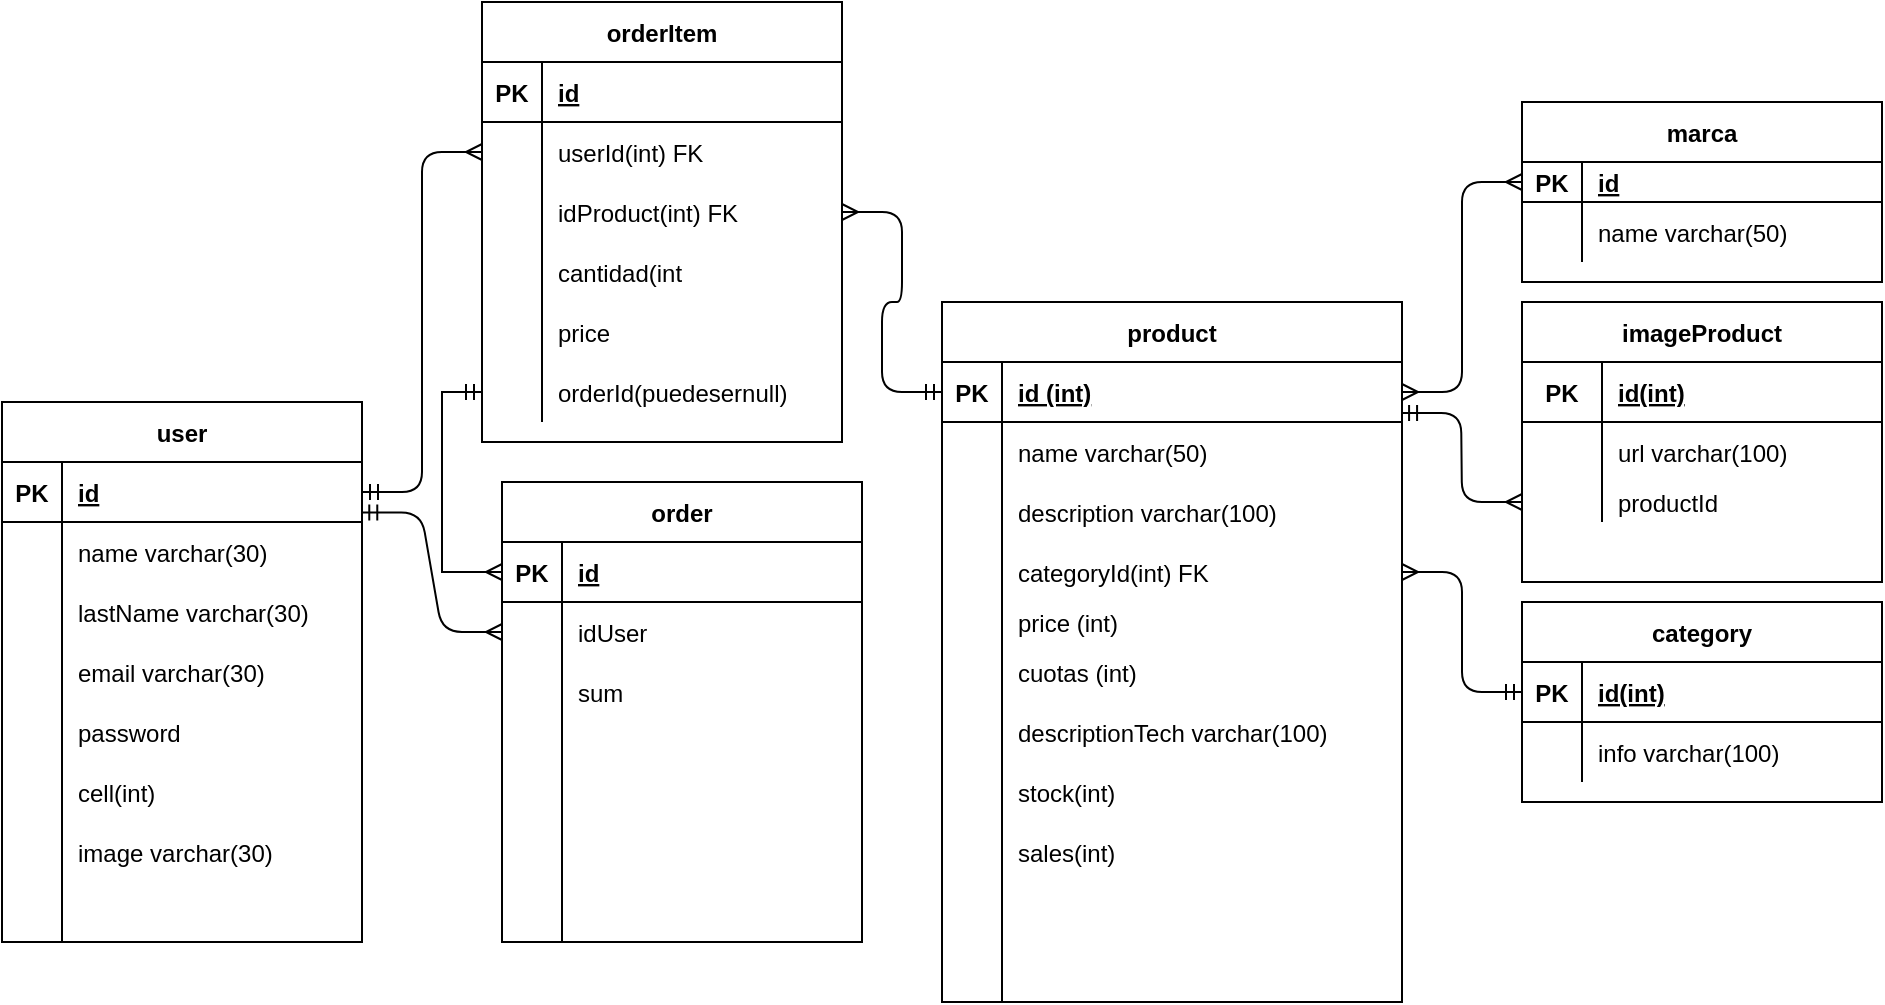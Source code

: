 <mxfile version="14.9.3" type="device"><diagram id="Ici6_uYSFWoHO2bchqjx" name="Page-1"><mxGraphModel dx="1174" dy="645" grid="1" gridSize="10" guides="1" tooltips="1" connect="1" arrows="1" fold="1" page="1" pageScale="1" pageWidth="850" pageHeight="1100" math="0" shadow="0"><root><mxCell id="0"/><mxCell id="1" parent="0"/><mxCell id="3FEOwHJ0JY5B9i-Okddq-1" value="product" style="shape=table;startSize=30;container=1;collapsible=1;childLayout=tableLayout;fixedRows=1;rowLines=0;fontStyle=1;align=center;resizeLast=1;" parent="1" vertex="1"><mxGeometry x="1030" y="420" width="230" height="350" as="geometry"/></mxCell><mxCell id="3FEOwHJ0JY5B9i-Okddq-2" value="" style="shape=partialRectangle;collapsible=0;dropTarget=0;pointerEvents=0;fillColor=none;top=0;left=0;bottom=1;right=0;points=[[0,0.5],[1,0.5]];portConstraint=eastwest;" parent="3FEOwHJ0JY5B9i-Okddq-1" vertex="1"><mxGeometry y="30" width="230" height="30" as="geometry"/></mxCell><mxCell id="3FEOwHJ0JY5B9i-Okddq-3" value="PK" style="shape=partialRectangle;connectable=0;fillColor=none;top=0;left=0;bottom=0;right=0;fontStyle=1;overflow=hidden;" parent="3FEOwHJ0JY5B9i-Okddq-2" vertex="1"><mxGeometry width="30" height="30" as="geometry"/></mxCell><mxCell id="3FEOwHJ0JY5B9i-Okddq-4" value="id (int)" style="shape=partialRectangle;connectable=0;fillColor=none;top=0;left=0;bottom=0;right=0;align=left;spacingLeft=6;fontStyle=5;overflow=hidden;" parent="3FEOwHJ0JY5B9i-Okddq-2" vertex="1"><mxGeometry x="30" width="200" height="30" as="geometry"/></mxCell><mxCell id="3FEOwHJ0JY5B9i-Okddq-5" value="" style="shape=partialRectangle;collapsible=0;dropTarget=0;pointerEvents=0;fillColor=none;top=0;left=0;bottom=0;right=0;points=[[0,0.5],[1,0.5]];portConstraint=eastwest;" parent="3FEOwHJ0JY5B9i-Okddq-1" vertex="1"><mxGeometry y="60" width="230" height="30" as="geometry"/></mxCell><mxCell id="3FEOwHJ0JY5B9i-Okddq-6" value="" style="shape=partialRectangle;connectable=0;fillColor=none;top=0;left=0;bottom=0;right=0;editable=1;overflow=hidden;" parent="3FEOwHJ0JY5B9i-Okddq-5" vertex="1"><mxGeometry width="30" height="30" as="geometry"/></mxCell><mxCell id="3FEOwHJ0JY5B9i-Okddq-7" value="name varchar(50)    " style="shape=partialRectangle;connectable=0;fillColor=none;top=0;left=0;bottom=0;right=0;align=left;spacingLeft=6;overflow=hidden;" parent="3FEOwHJ0JY5B9i-Okddq-5" vertex="1"><mxGeometry x="30" width="200" height="30" as="geometry"/></mxCell><mxCell id="3FEOwHJ0JY5B9i-Okddq-8" value="" style="shape=partialRectangle;collapsible=0;dropTarget=0;pointerEvents=0;fillColor=none;top=0;left=0;bottom=0;right=0;points=[[0,0.5],[1,0.5]];portConstraint=eastwest;" parent="3FEOwHJ0JY5B9i-Okddq-1" vertex="1"><mxGeometry y="90" width="230" height="30" as="geometry"/></mxCell><mxCell id="3FEOwHJ0JY5B9i-Okddq-9" value="" style="shape=partialRectangle;connectable=0;fillColor=none;top=0;left=0;bottom=0;right=0;editable=1;overflow=hidden;" parent="3FEOwHJ0JY5B9i-Okddq-8" vertex="1"><mxGeometry width="30" height="30" as="geometry"/></mxCell><mxCell id="3FEOwHJ0JY5B9i-Okddq-10" value="description varchar(100)" style="shape=partialRectangle;connectable=0;fillColor=none;top=0;left=0;bottom=0;right=0;align=left;spacingLeft=6;overflow=hidden;" parent="3FEOwHJ0JY5B9i-Okddq-8" vertex="1"><mxGeometry x="30" width="200" height="30" as="geometry"/></mxCell><mxCell id="3FEOwHJ0JY5B9i-Okddq-11" value="" style="shape=partialRectangle;collapsible=0;dropTarget=0;pointerEvents=0;fillColor=none;top=0;left=0;bottom=0;right=0;points=[[0,0.5],[1,0.5]];portConstraint=eastwest;" parent="3FEOwHJ0JY5B9i-Okddq-1" vertex="1"><mxGeometry y="120" width="230" height="30" as="geometry"/></mxCell><mxCell id="3FEOwHJ0JY5B9i-Okddq-12" value="" style="shape=partialRectangle;connectable=0;fillColor=none;top=0;left=0;bottom=0;right=0;editable=1;overflow=hidden;" parent="3FEOwHJ0JY5B9i-Okddq-11" vertex="1"><mxGeometry width="30" height="30" as="geometry"/></mxCell><mxCell id="3FEOwHJ0JY5B9i-Okddq-13" value="categoryId(int) FK" style="shape=partialRectangle;connectable=0;fillColor=none;top=0;left=0;bottom=0;right=0;align=left;spacingLeft=6;overflow=hidden;" parent="3FEOwHJ0JY5B9i-Okddq-11" vertex="1"><mxGeometry x="30" width="200" height="30" as="geometry"/></mxCell><mxCell id="3FEOwHJ0JY5B9i-Okddq-14" value="" style="shape=partialRectangle;collapsible=0;dropTarget=0;pointerEvents=0;fillColor=none;top=0;left=0;bottom=0;right=0;points=[[0,0.5],[1,0.5]];portConstraint=eastwest;" parent="3FEOwHJ0JY5B9i-Okddq-1" vertex="1"><mxGeometry y="150" width="230" height="20" as="geometry"/></mxCell><mxCell id="3FEOwHJ0JY5B9i-Okddq-15" value="" style="shape=partialRectangle;connectable=0;fillColor=none;top=0;left=0;bottom=0;right=0;editable=1;overflow=hidden;" parent="3FEOwHJ0JY5B9i-Okddq-14" vertex="1"><mxGeometry width="30" height="20" as="geometry"/></mxCell><mxCell id="3FEOwHJ0JY5B9i-Okddq-16" value="price (int)" style="shape=partialRectangle;connectable=0;fillColor=none;top=0;left=0;bottom=0;right=0;align=left;spacingLeft=6;overflow=hidden;" parent="3FEOwHJ0JY5B9i-Okddq-14" vertex="1"><mxGeometry x="30" width="200" height="20" as="geometry"/></mxCell><mxCell id="3FEOwHJ0JY5B9i-Okddq-17" value="" style="shape=partialRectangle;collapsible=0;dropTarget=0;pointerEvents=0;fillColor=none;top=0;left=0;bottom=0;right=0;points=[[0,0.5],[1,0.5]];portConstraint=eastwest;" parent="3FEOwHJ0JY5B9i-Okddq-1" vertex="1"><mxGeometry y="170" width="230" height="30" as="geometry"/></mxCell><mxCell id="3FEOwHJ0JY5B9i-Okddq-18" value="" style="shape=partialRectangle;connectable=0;fillColor=none;top=0;left=0;bottom=0;right=0;editable=1;overflow=hidden;" parent="3FEOwHJ0JY5B9i-Okddq-17" vertex="1"><mxGeometry width="30" height="30" as="geometry"/></mxCell><mxCell id="3FEOwHJ0JY5B9i-Okddq-19" value="cuotas (int)" style="shape=partialRectangle;connectable=0;fillColor=none;top=0;left=0;bottom=0;right=0;align=left;spacingLeft=6;overflow=hidden;" parent="3FEOwHJ0JY5B9i-Okddq-17" vertex="1"><mxGeometry x="30" width="200" height="30" as="geometry"/></mxCell><mxCell id="3FEOwHJ0JY5B9i-Okddq-23" value="" style="shape=partialRectangle;collapsible=0;dropTarget=0;pointerEvents=0;fillColor=none;top=0;left=0;bottom=0;right=0;points=[[0,0.5],[1,0.5]];portConstraint=eastwest;" parent="3FEOwHJ0JY5B9i-Okddq-1" vertex="1"><mxGeometry y="200" width="230" height="30" as="geometry"/></mxCell><mxCell id="3FEOwHJ0JY5B9i-Okddq-24" value="" style="shape=partialRectangle;connectable=0;fillColor=none;top=0;left=0;bottom=0;right=0;editable=1;overflow=hidden;" parent="3FEOwHJ0JY5B9i-Okddq-23" vertex="1"><mxGeometry width="30" height="30" as="geometry"/></mxCell><mxCell id="3FEOwHJ0JY5B9i-Okddq-25" value="descriptionTech varchar(100)" style="shape=partialRectangle;connectable=0;fillColor=none;top=0;left=0;bottom=0;right=0;align=left;spacingLeft=6;overflow=hidden;" parent="3FEOwHJ0JY5B9i-Okddq-23" vertex="1"><mxGeometry x="30" width="200" height="30" as="geometry"/></mxCell><mxCell id="3FEOwHJ0JY5B9i-Okddq-26" value="" style="shape=partialRectangle;collapsible=0;dropTarget=0;pointerEvents=0;fillColor=none;top=0;left=0;bottom=0;right=0;points=[[0,0.5],[1,0.5]];portConstraint=eastwest;" parent="3FEOwHJ0JY5B9i-Okddq-1" vertex="1"><mxGeometry y="230" width="230" height="30" as="geometry"/></mxCell><mxCell id="3FEOwHJ0JY5B9i-Okddq-27" value="" style="shape=partialRectangle;connectable=0;fillColor=none;top=0;left=0;bottom=0;right=0;editable=1;overflow=hidden;" parent="3FEOwHJ0JY5B9i-Okddq-26" vertex="1"><mxGeometry width="30" height="30" as="geometry"/></mxCell><mxCell id="3FEOwHJ0JY5B9i-Okddq-28" value="stock(int)" style="shape=partialRectangle;connectable=0;fillColor=none;top=0;left=0;bottom=0;right=0;align=left;spacingLeft=6;overflow=hidden;" parent="3FEOwHJ0JY5B9i-Okddq-26" vertex="1"><mxGeometry x="30" width="200" height="30" as="geometry"/></mxCell><mxCell id="3FEOwHJ0JY5B9i-Okddq-29" value="" style="shape=partialRectangle;collapsible=0;dropTarget=0;pointerEvents=0;fillColor=none;top=0;left=0;bottom=0;right=0;points=[[0,0.5],[1,0.5]];portConstraint=eastwest;" parent="3FEOwHJ0JY5B9i-Okddq-1" vertex="1"><mxGeometry y="260" width="230" height="30" as="geometry"/></mxCell><mxCell id="3FEOwHJ0JY5B9i-Okddq-30" value="" style="shape=partialRectangle;connectable=0;fillColor=none;top=0;left=0;bottom=0;right=0;editable=1;overflow=hidden;" parent="3FEOwHJ0JY5B9i-Okddq-29" vertex="1"><mxGeometry width="30" height="30" as="geometry"/></mxCell><mxCell id="3FEOwHJ0JY5B9i-Okddq-31" value="sales(int)" style="shape=partialRectangle;connectable=0;fillColor=none;top=0;left=0;bottom=0;right=0;align=left;spacingLeft=6;overflow=hidden;" parent="3FEOwHJ0JY5B9i-Okddq-29" vertex="1"><mxGeometry x="30" width="200" height="30" as="geometry"/></mxCell><mxCell id="3FEOwHJ0JY5B9i-Okddq-32" value="" style="shape=partialRectangle;collapsible=0;dropTarget=0;pointerEvents=0;fillColor=none;top=0;left=0;bottom=0;right=0;points=[[0,0.5],[1,0.5]];portConstraint=eastwest;" parent="3FEOwHJ0JY5B9i-Okddq-1" vertex="1"><mxGeometry y="290" width="230" height="30" as="geometry"/></mxCell><mxCell id="3FEOwHJ0JY5B9i-Okddq-33" value="" style="shape=partialRectangle;connectable=0;fillColor=none;top=0;left=0;bottom=0;right=0;editable=1;overflow=hidden;" parent="3FEOwHJ0JY5B9i-Okddq-32" vertex="1"><mxGeometry width="30" height="30" as="geometry"/></mxCell><mxCell id="3FEOwHJ0JY5B9i-Okddq-34" value="" style="shape=partialRectangle;connectable=0;fillColor=none;top=0;left=0;bottom=0;right=0;align=left;spacingLeft=6;overflow=hidden;" parent="3FEOwHJ0JY5B9i-Okddq-32" vertex="1"><mxGeometry x="30" width="200" height="30" as="geometry"/></mxCell><mxCell id="3FEOwHJ0JY5B9i-Okddq-35" value="" style="shape=partialRectangle;collapsible=0;dropTarget=0;pointerEvents=0;fillColor=none;top=0;left=0;bottom=0;right=0;points=[[0,0.5],[1,0.5]];portConstraint=eastwest;" parent="3FEOwHJ0JY5B9i-Okddq-1" vertex="1"><mxGeometry y="320" width="230" height="30" as="geometry"/></mxCell><mxCell id="3FEOwHJ0JY5B9i-Okddq-36" value="" style="shape=partialRectangle;connectable=0;fillColor=none;top=0;left=0;bottom=0;right=0;editable=1;overflow=hidden;" parent="3FEOwHJ0JY5B9i-Okddq-35" vertex="1"><mxGeometry width="30" height="30" as="geometry"/></mxCell><mxCell id="3FEOwHJ0JY5B9i-Okddq-37" value="" style="shape=partialRectangle;connectable=0;fillColor=none;top=0;left=0;bottom=0;right=0;align=left;spacingLeft=6;overflow=hidden;" parent="3FEOwHJ0JY5B9i-Okddq-35" vertex="1"><mxGeometry x="30" width="200" height="30" as="geometry"/></mxCell><mxCell id="3FEOwHJ0JY5B9i-Okddq-38" value="imageProduct" style="shape=table;startSize=30;container=1;collapsible=1;childLayout=tableLayout;fixedRows=1;rowLines=0;fontStyle=1;align=center;resizeLast=1;" parent="1" vertex="1"><mxGeometry x="1320" y="420" width="180" height="140" as="geometry"/></mxCell><mxCell id="3FEOwHJ0JY5B9i-Okddq-39" value="" style="shape=partialRectangle;collapsible=0;dropTarget=0;pointerEvents=0;fillColor=none;top=0;left=0;bottom=1;right=0;points=[[0,0.5],[1,0.5]];portConstraint=eastwest;" parent="3FEOwHJ0JY5B9i-Okddq-38" vertex="1"><mxGeometry y="30" width="180" height="30" as="geometry"/></mxCell><mxCell id="3FEOwHJ0JY5B9i-Okddq-40" value="PK" style="shape=partialRectangle;connectable=0;fillColor=none;top=0;left=0;bottom=0;right=0;fontStyle=1;overflow=hidden;" parent="3FEOwHJ0JY5B9i-Okddq-39" vertex="1"><mxGeometry width="40" height="30" as="geometry"/></mxCell><mxCell id="3FEOwHJ0JY5B9i-Okddq-41" value="id(int)" style="shape=partialRectangle;connectable=0;fillColor=none;top=0;left=0;bottom=0;right=0;align=left;spacingLeft=6;fontStyle=5;overflow=hidden;" parent="3FEOwHJ0JY5B9i-Okddq-39" vertex="1"><mxGeometry x="40" width="140" height="30" as="geometry"/></mxCell><mxCell id="3FEOwHJ0JY5B9i-Okddq-42" value="" style="shape=partialRectangle;collapsible=0;dropTarget=0;pointerEvents=0;fillColor=none;top=0;left=0;bottom=0;right=0;points=[[0,0.5],[1,0.5]];portConstraint=eastwest;" parent="3FEOwHJ0JY5B9i-Okddq-38" vertex="1"><mxGeometry y="60" width="180" height="30" as="geometry"/></mxCell><mxCell id="3FEOwHJ0JY5B9i-Okddq-43" value="" style="shape=partialRectangle;connectable=0;fillColor=none;top=0;left=0;bottom=0;right=0;editable=1;overflow=hidden;" parent="3FEOwHJ0JY5B9i-Okddq-42" vertex="1"><mxGeometry width="40" height="30" as="geometry"/></mxCell><mxCell id="3FEOwHJ0JY5B9i-Okddq-44" value="url varchar(100)" style="shape=partialRectangle;connectable=0;fillColor=none;top=0;left=0;bottom=0;right=0;align=left;spacingLeft=6;overflow=hidden;" parent="3FEOwHJ0JY5B9i-Okddq-42" vertex="1"><mxGeometry x="40" width="140" height="30" as="geometry"/></mxCell><mxCell id="3FEOwHJ0JY5B9i-Okddq-45" value="" style="shape=partialRectangle;collapsible=0;dropTarget=0;pointerEvents=0;fillColor=none;top=0;left=0;bottom=0;right=0;points=[[0,0.5],[1,0.5]];portConstraint=eastwest;" parent="3FEOwHJ0JY5B9i-Okddq-38" vertex="1"><mxGeometry y="90" width="180" height="20" as="geometry"/></mxCell><mxCell id="3FEOwHJ0JY5B9i-Okddq-46" value="" style="shape=partialRectangle;connectable=0;fillColor=none;top=0;left=0;bottom=0;right=0;editable=1;overflow=hidden;" parent="3FEOwHJ0JY5B9i-Okddq-45" vertex="1"><mxGeometry width="40" height="20" as="geometry"/></mxCell><mxCell id="3FEOwHJ0JY5B9i-Okddq-47" value="productId" style="shape=partialRectangle;connectable=0;fillColor=none;top=0;left=0;bottom=0;right=0;align=left;spacingLeft=6;overflow=hidden;" parent="3FEOwHJ0JY5B9i-Okddq-45" vertex="1"><mxGeometry x="40" width="140" height="20" as="geometry"/></mxCell><mxCell id="3FEOwHJ0JY5B9i-Okddq-49" value="category" style="shape=table;startSize=30;container=1;collapsible=1;childLayout=tableLayout;fixedRows=1;rowLines=0;fontStyle=1;align=center;resizeLast=1;" parent="1" vertex="1"><mxGeometry x="1320" y="570" width="180" height="100" as="geometry"/></mxCell><mxCell id="3FEOwHJ0JY5B9i-Okddq-50" value="" style="shape=partialRectangle;collapsible=0;dropTarget=0;pointerEvents=0;fillColor=none;top=0;left=0;bottom=1;right=0;points=[[0,0.5],[1,0.5]];portConstraint=eastwest;" parent="3FEOwHJ0JY5B9i-Okddq-49" vertex="1"><mxGeometry y="30" width="180" height="30" as="geometry"/></mxCell><mxCell id="3FEOwHJ0JY5B9i-Okddq-51" value="PK" style="shape=partialRectangle;connectable=0;fillColor=none;top=0;left=0;bottom=0;right=0;fontStyle=1;overflow=hidden;" parent="3FEOwHJ0JY5B9i-Okddq-50" vertex="1"><mxGeometry width="30" height="30" as="geometry"/></mxCell><mxCell id="3FEOwHJ0JY5B9i-Okddq-52" value="id(int)" style="shape=partialRectangle;connectable=0;fillColor=none;top=0;left=0;bottom=0;right=0;align=left;spacingLeft=6;fontStyle=5;overflow=hidden;" parent="3FEOwHJ0JY5B9i-Okddq-50" vertex="1"><mxGeometry x="30" width="150" height="30" as="geometry"/></mxCell><mxCell id="3FEOwHJ0JY5B9i-Okddq-53" value="" style="shape=partialRectangle;collapsible=0;dropTarget=0;pointerEvents=0;fillColor=none;top=0;left=0;bottom=0;right=0;points=[[0,0.5],[1,0.5]];portConstraint=eastwest;" parent="3FEOwHJ0JY5B9i-Okddq-49" vertex="1"><mxGeometry y="60" width="180" height="30" as="geometry"/></mxCell><mxCell id="3FEOwHJ0JY5B9i-Okddq-54" value="" style="shape=partialRectangle;connectable=0;fillColor=none;top=0;left=0;bottom=0;right=0;editable=1;overflow=hidden;" parent="3FEOwHJ0JY5B9i-Okddq-53" vertex="1"><mxGeometry width="30" height="30" as="geometry"/></mxCell><mxCell id="3FEOwHJ0JY5B9i-Okddq-55" value="info varchar(100)" style="shape=partialRectangle;connectable=0;fillColor=none;top=0;left=0;bottom=0;right=0;align=left;spacingLeft=6;overflow=hidden;" parent="3FEOwHJ0JY5B9i-Okddq-53" vertex="1"><mxGeometry x="30" width="150" height="30" as="geometry"/></mxCell><mxCell id="3FEOwHJ0JY5B9i-Okddq-56" value="user" style="shape=table;startSize=30;container=1;collapsible=1;childLayout=tableLayout;fixedRows=1;rowLines=0;fontStyle=1;align=center;resizeLast=1;" parent="1" vertex="1"><mxGeometry x="560" y="470" width="180" height="270" as="geometry"/></mxCell><mxCell id="3FEOwHJ0JY5B9i-Okddq-57" value="" style="shape=partialRectangle;collapsible=0;dropTarget=0;pointerEvents=0;fillColor=none;top=0;left=0;bottom=1;right=0;points=[[0,0.5],[1,0.5]];portConstraint=eastwest;" parent="3FEOwHJ0JY5B9i-Okddq-56" vertex="1"><mxGeometry y="30" width="180" height="30" as="geometry"/></mxCell><mxCell id="3FEOwHJ0JY5B9i-Okddq-58" value="PK" style="shape=partialRectangle;connectable=0;fillColor=none;top=0;left=0;bottom=0;right=0;fontStyle=1;overflow=hidden;" parent="3FEOwHJ0JY5B9i-Okddq-57" vertex="1"><mxGeometry width="30" height="30" as="geometry"/></mxCell><mxCell id="3FEOwHJ0JY5B9i-Okddq-59" value="id" style="shape=partialRectangle;connectable=0;fillColor=none;top=0;left=0;bottom=0;right=0;align=left;spacingLeft=6;fontStyle=5;overflow=hidden;" parent="3FEOwHJ0JY5B9i-Okddq-57" vertex="1"><mxGeometry x="30" width="150" height="30" as="geometry"/></mxCell><mxCell id="3FEOwHJ0JY5B9i-Okddq-60" value="" style="shape=partialRectangle;collapsible=0;dropTarget=0;pointerEvents=0;fillColor=none;top=0;left=0;bottom=0;right=0;points=[[0,0.5],[1,0.5]];portConstraint=eastwest;" parent="3FEOwHJ0JY5B9i-Okddq-56" vertex="1"><mxGeometry y="60" width="180" height="30" as="geometry"/></mxCell><mxCell id="3FEOwHJ0JY5B9i-Okddq-61" value="" style="shape=partialRectangle;connectable=0;fillColor=none;top=0;left=0;bottom=0;right=0;editable=1;overflow=hidden;" parent="3FEOwHJ0JY5B9i-Okddq-60" vertex="1"><mxGeometry width="30" height="30" as="geometry"/></mxCell><mxCell id="3FEOwHJ0JY5B9i-Okddq-62" value="name varchar(30)" style="shape=partialRectangle;connectable=0;fillColor=none;top=0;left=0;bottom=0;right=0;align=left;spacingLeft=6;overflow=hidden;" parent="3FEOwHJ0JY5B9i-Okddq-60" vertex="1"><mxGeometry x="30" width="150" height="30" as="geometry"/></mxCell><mxCell id="3FEOwHJ0JY5B9i-Okddq-63" value="" style="shape=partialRectangle;collapsible=0;dropTarget=0;pointerEvents=0;fillColor=none;top=0;left=0;bottom=0;right=0;points=[[0,0.5],[1,0.5]];portConstraint=eastwest;" parent="3FEOwHJ0JY5B9i-Okddq-56" vertex="1"><mxGeometry y="90" width="180" height="30" as="geometry"/></mxCell><mxCell id="3FEOwHJ0JY5B9i-Okddq-64" value="" style="shape=partialRectangle;connectable=0;fillColor=none;top=0;left=0;bottom=0;right=0;editable=1;overflow=hidden;" parent="3FEOwHJ0JY5B9i-Okddq-63" vertex="1"><mxGeometry width="30" height="30" as="geometry"/></mxCell><mxCell id="3FEOwHJ0JY5B9i-Okddq-65" value="lastName varchar(30)" style="shape=partialRectangle;connectable=0;fillColor=none;top=0;left=0;bottom=0;right=0;align=left;spacingLeft=6;overflow=hidden;" parent="3FEOwHJ0JY5B9i-Okddq-63" vertex="1"><mxGeometry x="30" width="150" height="30" as="geometry"/></mxCell><mxCell id="3FEOwHJ0JY5B9i-Okddq-66" value="" style="shape=partialRectangle;collapsible=0;dropTarget=0;pointerEvents=0;fillColor=none;top=0;left=0;bottom=0;right=0;points=[[0,0.5],[1,0.5]];portConstraint=eastwest;" parent="3FEOwHJ0JY5B9i-Okddq-56" vertex="1"><mxGeometry y="120" width="180" height="30" as="geometry"/></mxCell><mxCell id="3FEOwHJ0JY5B9i-Okddq-67" value="" style="shape=partialRectangle;connectable=0;fillColor=none;top=0;left=0;bottom=0;right=0;editable=1;overflow=hidden;" parent="3FEOwHJ0JY5B9i-Okddq-66" vertex="1"><mxGeometry width="30" height="30" as="geometry"/></mxCell><mxCell id="3FEOwHJ0JY5B9i-Okddq-68" value="email varchar(30)" style="shape=partialRectangle;connectable=0;fillColor=none;top=0;left=0;bottom=0;right=0;align=left;spacingLeft=6;overflow=hidden;" parent="3FEOwHJ0JY5B9i-Okddq-66" vertex="1"><mxGeometry x="30" width="150" height="30" as="geometry"/></mxCell><mxCell id="3FEOwHJ0JY5B9i-Okddq-69" value="" style="shape=partialRectangle;collapsible=0;dropTarget=0;pointerEvents=0;fillColor=none;top=0;left=0;bottom=0;right=0;points=[[0,0.5],[1,0.5]];portConstraint=eastwest;" parent="3FEOwHJ0JY5B9i-Okddq-56" vertex="1"><mxGeometry y="150" width="180" height="30" as="geometry"/></mxCell><mxCell id="3FEOwHJ0JY5B9i-Okddq-70" value="" style="shape=partialRectangle;connectable=0;fillColor=none;top=0;left=0;bottom=0;right=0;editable=1;overflow=hidden;" parent="3FEOwHJ0JY5B9i-Okddq-69" vertex="1"><mxGeometry width="30" height="30" as="geometry"/></mxCell><mxCell id="3FEOwHJ0JY5B9i-Okddq-71" value="password " style="shape=partialRectangle;connectable=0;fillColor=none;top=0;left=0;bottom=0;right=0;align=left;spacingLeft=6;overflow=hidden;" parent="3FEOwHJ0JY5B9i-Okddq-69" vertex="1"><mxGeometry x="30" width="150" height="30" as="geometry"/></mxCell><mxCell id="3FEOwHJ0JY5B9i-Okddq-72" value="" style="shape=partialRectangle;collapsible=0;dropTarget=0;pointerEvents=0;fillColor=none;top=0;left=0;bottom=0;right=0;points=[[0,0.5],[1,0.5]];portConstraint=eastwest;" parent="3FEOwHJ0JY5B9i-Okddq-56" vertex="1"><mxGeometry y="180" width="180" height="30" as="geometry"/></mxCell><mxCell id="3FEOwHJ0JY5B9i-Okddq-73" value="" style="shape=partialRectangle;connectable=0;fillColor=none;top=0;left=0;bottom=0;right=0;editable=1;overflow=hidden;" parent="3FEOwHJ0JY5B9i-Okddq-72" vertex="1"><mxGeometry width="30" height="30" as="geometry"/></mxCell><mxCell id="3FEOwHJ0JY5B9i-Okddq-74" value="cell(int)" style="shape=partialRectangle;connectable=0;fillColor=none;top=0;left=0;bottom=0;right=0;align=left;spacingLeft=6;overflow=hidden;" parent="3FEOwHJ0JY5B9i-Okddq-72" vertex="1"><mxGeometry x="30" width="150" height="30" as="geometry"/></mxCell><mxCell id="3FEOwHJ0JY5B9i-Okddq-75" value="" style="shape=partialRectangle;collapsible=0;dropTarget=0;pointerEvents=0;fillColor=none;top=0;left=0;bottom=0;right=0;points=[[0,0.5],[1,0.5]];portConstraint=eastwest;" parent="3FEOwHJ0JY5B9i-Okddq-56" vertex="1"><mxGeometry y="210" width="180" height="30" as="geometry"/></mxCell><mxCell id="3FEOwHJ0JY5B9i-Okddq-76" value="" style="shape=partialRectangle;connectable=0;fillColor=none;top=0;left=0;bottom=0;right=0;editable=1;overflow=hidden;" parent="3FEOwHJ0JY5B9i-Okddq-75" vertex="1"><mxGeometry width="30" height="30" as="geometry"/></mxCell><mxCell id="3FEOwHJ0JY5B9i-Okddq-77" value="image varchar(30)" style="shape=partialRectangle;connectable=0;fillColor=none;top=0;left=0;bottom=0;right=0;align=left;spacingLeft=6;overflow=hidden;" parent="3FEOwHJ0JY5B9i-Okddq-75" vertex="1"><mxGeometry x="30" width="150" height="30" as="geometry"/></mxCell><mxCell id="3FEOwHJ0JY5B9i-Okddq-78" value="" style="shape=partialRectangle;collapsible=0;dropTarget=0;pointerEvents=0;fillColor=none;top=0;left=0;bottom=0;right=0;points=[[0,0.5],[1,0.5]];portConstraint=eastwest;" parent="3FEOwHJ0JY5B9i-Okddq-56" vertex="1"><mxGeometry y="240" width="180" height="30" as="geometry"/></mxCell><mxCell id="3FEOwHJ0JY5B9i-Okddq-79" value="" style="shape=partialRectangle;connectable=0;fillColor=none;top=0;left=0;bottom=0;right=0;editable=1;overflow=hidden;" parent="3FEOwHJ0JY5B9i-Okddq-78" vertex="1"><mxGeometry width="30" height="30" as="geometry"/></mxCell><mxCell id="3FEOwHJ0JY5B9i-Okddq-80" value="" style="shape=partialRectangle;connectable=0;fillColor=none;top=0;left=0;bottom=0;right=0;align=left;spacingLeft=6;overflow=hidden;" parent="3FEOwHJ0JY5B9i-Okddq-78" vertex="1"><mxGeometry x="30" width="150" height="30" as="geometry"/></mxCell><mxCell id="3FEOwHJ0JY5B9i-Okddq-82" value="marca" style="shape=table;startSize=30;container=1;collapsible=1;childLayout=tableLayout;fixedRows=1;rowLines=0;fontStyle=1;align=center;resizeLast=1;" parent="1" vertex="1"><mxGeometry x="1320" y="320" width="180" height="90" as="geometry"/></mxCell><mxCell id="3FEOwHJ0JY5B9i-Okddq-83" value="" style="shape=partialRectangle;collapsible=0;dropTarget=0;pointerEvents=0;fillColor=none;top=0;left=0;bottom=1;right=0;points=[[0,0.5],[1,0.5]];portConstraint=eastwest;" parent="3FEOwHJ0JY5B9i-Okddq-82" vertex="1"><mxGeometry y="30" width="180" height="20" as="geometry"/></mxCell><mxCell id="3FEOwHJ0JY5B9i-Okddq-84" value="PK" style="shape=partialRectangle;connectable=0;fillColor=none;top=0;left=0;bottom=0;right=0;fontStyle=1;overflow=hidden;" parent="3FEOwHJ0JY5B9i-Okddq-83" vertex="1"><mxGeometry width="30" height="20" as="geometry"/></mxCell><mxCell id="3FEOwHJ0JY5B9i-Okddq-85" value="id" style="shape=partialRectangle;connectable=0;fillColor=none;top=0;left=0;bottom=0;right=0;align=left;spacingLeft=6;fontStyle=5;overflow=hidden;" parent="3FEOwHJ0JY5B9i-Okddq-83" vertex="1"><mxGeometry x="30" width="150" height="20" as="geometry"/></mxCell><mxCell id="3FEOwHJ0JY5B9i-Okddq-86" value="" style="shape=partialRectangle;collapsible=0;dropTarget=0;pointerEvents=0;fillColor=none;top=0;left=0;bottom=0;right=0;points=[[0,0.5],[1,0.5]];portConstraint=eastwest;" parent="3FEOwHJ0JY5B9i-Okddq-82" vertex="1"><mxGeometry y="50" width="180" height="30" as="geometry"/></mxCell><mxCell id="3FEOwHJ0JY5B9i-Okddq-87" value="" style="shape=partialRectangle;connectable=0;fillColor=none;top=0;left=0;bottom=0;right=0;editable=1;overflow=hidden;" parent="3FEOwHJ0JY5B9i-Okddq-86" vertex="1"><mxGeometry width="30" height="30" as="geometry"/></mxCell><mxCell id="3FEOwHJ0JY5B9i-Okddq-88" value="name varchar(50)" style="shape=partialRectangle;connectable=0;fillColor=none;top=0;left=0;bottom=0;right=0;align=left;spacingLeft=6;overflow=hidden;" parent="3FEOwHJ0JY5B9i-Okddq-86" vertex="1"><mxGeometry x="30" width="150" height="30" as="geometry"/></mxCell><mxCell id="3FEOwHJ0JY5B9i-Okddq-89" value="" style="edgeStyle=entityRelationEdgeStyle;fontSize=12;html=1;endArrow=ERmany;startArrow=ERmany;exitX=1;exitY=0.5;exitDx=0;exitDy=0;" parent="1" source="3FEOwHJ0JY5B9i-Okddq-2" target="3FEOwHJ0JY5B9i-Okddq-83" edge="1"><mxGeometry width="100" height="100" relative="1" as="geometry"><mxPoint x="1530" y="1000" as="sourcePoint"/><mxPoint x="1290" y="800" as="targetPoint"/></mxGeometry></mxCell><mxCell id="3FEOwHJ0JY5B9i-Okddq-90" value="orderItem" style="shape=table;startSize=30;container=1;collapsible=1;childLayout=tableLayout;fixedRows=1;rowLines=0;fontStyle=1;align=center;resizeLast=1;" parent="1" vertex="1"><mxGeometry x="800" y="270" width="180" height="220" as="geometry"/></mxCell><mxCell id="3FEOwHJ0JY5B9i-Okddq-91" value="" style="shape=partialRectangle;collapsible=0;dropTarget=0;pointerEvents=0;fillColor=none;top=0;left=0;bottom=1;right=0;points=[[0,0.5],[1,0.5]];portConstraint=eastwest;" parent="3FEOwHJ0JY5B9i-Okddq-90" vertex="1"><mxGeometry y="30" width="180" height="30" as="geometry"/></mxCell><mxCell id="3FEOwHJ0JY5B9i-Okddq-92" value="PK" style="shape=partialRectangle;connectable=0;fillColor=none;top=0;left=0;bottom=0;right=0;fontStyle=1;overflow=hidden;" parent="3FEOwHJ0JY5B9i-Okddq-91" vertex="1"><mxGeometry width="30" height="30" as="geometry"/></mxCell><mxCell id="3FEOwHJ0JY5B9i-Okddq-93" value="id" style="shape=partialRectangle;connectable=0;fillColor=none;top=0;left=0;bottom=0;right=0;align=left;spacingLeft=6;fontStyle=5;overflow=hidden;" parent="3FEOwHJ0JY5B9i-Okddq-91" vertex="1"><mxGeometry x="30" width="150" height="30" as="geometry"/></mxCell><mxCell id="3FEOwHJ0JY5B9i-Okddq-94" value="" style="shape=partialRectangle;collapsible=0;dropTarget=0;pointerEvents=0;fillColor=none;top=0;left=0;bottom=0;right=0;points=[[0,0.5],[1,0.5]];portConstraint=eastwest;" parent="3FEOwHJ0JY5B9i-Okddq-90" vertex="1"><mxGeometry y="60" width="180" height="30" as="geometry"/></mxCell><mxCell id="3FEOwHJ0JY5B9i-Okddq-95" value="" style="shape=partialRectangle;connectable=0;fillColor=none;top=0;left=0;bottom=0;right=0;editable=1;overflow=hidden;" parent="3FEOwHJ0JY5B9i-Okddq-94" vertex="1"><mxGeometry width="30" height="30" as="geometry"/></mxCell><mxCell id="3FEOwHJ0JY5B9i-Okddq-96" value="userId(int) FK" style="shape=partialRectangle;connectable=0;fillColor=none;top=0;left=0;bottom=0;right=0;align=left;spacingLeft=6;overflow=hidden;" parent="3FEOwHJ0JY5B9i-Okddq-94" vertex="1"><mxGeometry x="30" width="150" height="30" as="geometry"/></mxCell><mxCell id="3FEOwHJ0JY5B9i-Okddq-97" value="" style="shape=partialRectangle;collapsible=0;dropTarget=0;pointerEvents=0;fillColor=none;top=0;left=0;bottom=0;right=0;points=[[0,0.5],[1,0.5]];portConstraint=eastwest;" parent="3FEOwHJ0JY5B9i-Okddq-90" vertex="1"><mxGeometry y="90" width="180" height="30" as="geometry"/></mxCell><mxCell id="3FEOwHJ0JY5B9i-Okddq-98" value="" style="shape=partialRectangle;connectable=0;fillColor=none;top=0;left=0;bottom=0;right=0;editable=1;overflow=hidden;" parent="3FEOwHJ0JY5B9i-Okddq-97" vertex="1"><mxGeometry width="30" height="30" as="geometry"/></mxCell><mxCell id="3FEOwHJ0JY5B9i-Okddq-99" value="idProduct(int) FK" style="shape=partialRectangle;connectable=0;fillColor=none;top=0;left=0;bottom=0;right=0;align=left;spacingLeft=6;overflow=hidden;" parent="3FEOwHJ0JY5B9i-Okddq-97" vertex="1"><mxGeometry x="30" width="150" height="30" as="geometry"/></mxCell><mxCell id="3FEOwHJ0JY5B9i-Okddq-100" value="" style="shape=partialRectangle;collapsible=0;dropTarget=0;pointerEvents=0;fillColor=none;top=0;left=0;bottom=0;right=0;points=[[0,0.5],[1,0.5]];portConstraint=eastwest;" parent="3FEOwHJ0JY5B9i-Okddq-90" vertex="1"><mxGeometry y="120" width="180" height="30" as="geometry"/></mxCell><mxCell id="3FEOwHJ0JY5B9i-Okddq-101" value="" style="shape=partialRectangle;connectable=0;fillColor=none;top=0;left=0;bottom=0;right=0;editable=1;overflow=hidden;" parent="3FEOwHJ0JY5B9i-Okddq-100" vertex="1"><mxGeometry width="30" height="30" as="geometry"/></mxCell><mxCell id="3FEOwHJ0JY5B9i-Okddq-102" value="cantidad(int" style="shape=partialRectangle;connectable=0;fillColor=none;top=0;left=0;bottom=0;right=0;align=left;spacingLeft=6;overflow=hidden;" parent="3FEOwHJ0JY5B9i-Okddq-100" vertex="1"><mxGeometry x="30" width="150" height="30" as="geometry"/></mxCell><mxCell id="3FEOwHJ0JY5B9i-Okddq-103" value="" style="shape=partialRectangle;collapsible=0;dropTarget=0;pointerEvents=0;fillColor=none;top=0;left=0;bottom=0;right=0;points=[[0,0.5],[1,0.5]];portConstraint=eastwest;" parent="3FEOwHJ0JY5B9i-Okddq-90" vertex="1"><mxGeometry y="150" width="180" height="30" as="geometry"/></mxCell><mxCell id="3FEOwHJ0JY5B9i-Okddq-104" value="" style="shape=partialRectangle;connectable=0;fillColor=none;top=0;left=0;bottom=0;right=0;editable=1;overflow=hidden;" parent="3FEOwHJ0JY5B9i-Okddq-103" vertex="1"><mxGeometry width="30" height="30" as="geometry"/></mxCell><mxCell id="3FEOwHJ0JY5B9i-Okddq-105" value="price" style="shape=partialRectangle;connectable=0;fillColor=none;top=0;left=0;bottom=0;right=0;align=left;spacingLeft=6;overflow=hidden;" parent="3FEOwHJ0JY5B9i-Okddq-103" vertex="1"><mxGeometry x="30" width="150" height="30" as="geometry"/></mxCell><mxCell id="3FEOwHJ0JY5B9i-Okddq-106" value="" style="shape=partialRectangle;collapsible=0;dropTarget=0;pointerEvents=0;fillColor=none;top=0;left=0;bottom=0;right=0;points=[[0,0.5],[1,0.5]];portConstraint=eastwest;" parent="3FEOwHJ0JY5B9i-Okddq-90" vertex="1"><mxGeometry y="180" width="180" height="30" as="geometry"/></mxCell><mxCell id="3FEOwHJ0JY5B9i-Okddq-107" value="" style="shape=partialRectangle;connectable=0;fillColor=none;top=0;left=0;bottom=0;right=0;editable=1;overflow=hidden;" parent="3FEOwHJ0JY5B9i-Okddq-106" vertex="1"><mxGeometry width="30" height="30" as="geometry"/></mxCell><mxCell id="3FEOwHJ0JY5B9i-Okddq-108" value="orderId(puedesernull)" style="shape=partialRectangle;connectable=0;fillColor=none;top=0;left=0;bottom=0;right=0;align=left;spacingLeft=6;overflow=hidden;" parent="3FEOwHJ0JY5B9i-Okddq-106" vertex="1"><mxGeometry x="30" width="150" height="30" as="geometry"/></mxCell><mxCell id="3FEOwHJ0JY5B9i-Okddq-109" value="" style="edgeStyle=entityRelationEdgeStyle;fontSize=12;html=1;endArrow=ERmany;startArrow=ERmandOne;endFill=0;exitX=1;exitY=0.5;exitDx=0;exitDy=0;entryX=0;entryY=0.5;entryDx=0;entryDy=0;" parent="1" source="3FEOwHJ0JY5B9i-Okddq-57" target="3FEOwHJ0JY5B9i-Okddq-94" edge="1"><mxGeometry width="100" height="100" relative="1" as="geometry"><mxPoint x="710" y="260" as="sourcePoint"/><mxPoint x="650" y="230" as="targetPoint"/></mxGeometry></mxCell><mxCell id="3FEOwHJ0JY5B9i-Okddq-111" value="order" style="shape=table;startSize=30;container=1;collapsible=1;childLayout=tableLayout;fixedRows=1;rowLines=0;fontStyle=1;align=center;resizeLast=1;" parent="1" vertex="1"><mxGeometry x="810" y="510" width="180" height="230" as="geometry"/></mxCell><mxCell id="3FEOwHJ0JY5B9i-Okddq-112" value="" style="shape=partialRectangle;collapsible=0;dropTarget=0;pointerEvents=0;fillColor=none;top=0;left=0;bottom=1;right=0;points=[[0,0.5],[1,0.5]];portConstraint=eastwest;" parent="3FEOwHJ0JY5B9i-Okddq-111" vertex="1"><mxGeometry y="30" width="180" height="30" as="geometry"/></mxCell><mxCell id="3FEOwHJ0JY5B9i-Okddq-113" value="PK" style="shape=partialRectangle;connectable=0;fillColor=none;top=0;left=0;bottom=0;right=0;fontStyle=1;overflow=hidden;" parent="3FEOwHJ0JY5B9i-Okddq-112" vertex="1"><mxGeometry width="30" height="30" as="geometry"/></mxCell><mxCell id="3FEOwHJ0JY5B9i-Okddq-114" value="id" style="shape=partialRectangle;connectable=0;fillColor=none;top=0;left=0;bottom=0;right=0;align=left;spacingLeft=6;fontStyle=5;overflow=hidden;" parent="3FEOwHJ0JY5B9i-Okddq-112" vertex="1"><mxGeometry x="30" width="150" height="30" as="geometry"/></mxCell><mxCell id="3FEOwHJ0JY5B9i-Okddq-115" value="" style="shape=partialRectangle;collapsible=0;dropTarget=0;pointerEvents=0;fillColor=none;top=0;left=0;bottom=0;right=0;points=[[0,0.5],[1,0.5]];portConstraint=eastwest;" parent="3FEOwHJ0JY5B9i-Okddq-111" vertex="1"><mxGeometry y="60" width="180" height="30" as="geometry"/></mxCell><mxCell id="3FEOwHJ0JY5B9i-Okddq-116" value="" style="shape=partialRectangle;connectable=0;fillColor=none;top=0;left=0;bottom=0;right=0;editable=1;overflow=hidden;" parent="3FEOwHJ0JY5B9i-Okddq-115" vertex="1"><mxGeometry width="30" height="30" as="geometry"/></mxCell><mxCell id="3FEOwHJ0JY5B9i-Okddq-117" value="idUser" style="shape=partialRectangle;connectable=0;fillColor=none;top=0;left=0;bottom=0;right=0;align=left;spacingLeft=6;overflow=hidden;" parent="3FEOwHJ0JY5B9i-Okddq-115" vertex="1"><mxGeometry x="30" width="150" height="30" as="geometry"/></mxCell><mxCell id="3FEOwHJ0JY5B9i-Okddq-118" value="" style="shape=partialRectangle;collapsible=0;dropTarget=0;pointerEvents=0;fillColor=none;top=0;left=0;bottom=0;right=0;points=[[0,0.5],[1,0.5]];portConstraint=eastwest;" parent="3FEOwHJ0JY5B9i-Okddq-111" vertex="1"><mxGeometry y="90" width="180" height="30" as="geometry"/></mxCell><mxCell id="3FEOwHJ0JY5B9i-Okddq-119" value="" style="shape=partialRectangle;connectable=0;fillColor=none;top=0;left=0;bottom=0;right=0;editable=1;overflow=hidden;" parent="3FEOwHJ0JY5B9i-Okddq-118" vertex="1"><mxGeometry width="30" height="30" as="geometry"/></mxCell><mxCell id="3FEOwHJ0JY5B9i-Okddq-120" value="sum" style="shape=partialRectangle;connectable=0;fillColor=none;top=0;left=0;bottom=0;right=0;align=left;spacingLeft=6;overflow=hidden;" parent="3FEOwHJ0JY5B9i-Okddq-118" vertex="1"><mxGeometry x="30" width="150" height="30" as="geometry"/></mxCell><mxCell id="3FEOwHJ0JY5B9i-Okddq-121" value="" style="shape=partialRectangle;collapsible=0;dropTarget=0;pointerEvents=0;fillColor=none;top=0;left=0;bottom=0;right=0;points=[[0,0.5],[1,0.5]];portConstraint=eastwest;" parent="3FEOwHJ0JY5B9i-Okddq-111" vertex="1"><mxGeometry y="120" width="180" height="30" as="geometry"/></mxCell><mxCell id="3FEOwHJ0JY5B9i-Okddq-122" value="" style="shape=partialRectangle;connectable=0;fillColor=none;top=0;left=0;bottom=0;right=0;editable=1;overflow=hidden;" parent="3FEOwHJ0JY5B9i-Okddq-121" vertex="1"><mxGeometry width="30" height="30" as="geometry"/></mxCell><mxCell id="3FEOwHJ0JY5B9i-Okddq-123" value="" style="shape=partialRectangle;connectable=0;fillColor=none;top=0;left=0;bottom=0;right=0;align=left;spacingLeft=6;overflow=hidden;" parent="3FEOwHJ0JY5B9i-Okddq-121" vertex="1"><mxGeometry x="30" width="150" height="30" as="geometry"/></mxCell><mxCell id="3FEOwHJ0JY5B9i-Okddq-124" value="" style="shape=partialRectangle;collapsible=0;dropTarget=0;pointerEvents=0;fillColor=none;top=0;left=0;bottom=0;right=0;points=[[0,0.5],[1,0.5]];portConstraint=eastwest;" parent="3FEOwHJ0JY5B9i-Okddq-111" vertex="1"><mxGeometry y="150" width="180" height="30" as="geometry"/></mxCell><mxCell id="3FEOwHJ0JY5B9i-Okddq-125" value="" style="shape=partialRectangle;connectable=0;fillColor=none;top=0;left=0;bottom=0;right=0;editable=1;overflow=hidden;" parent="3FEOwHJ0JY5B9i-Okddq-124" vertex="1"><mxGeometry width="30" height="30" as="geometry"/></mxCell><mxCell id="3FEOwHJ0JY5B9i-Okddq-126" value="" style="shape=partialRectangle;connectable=0;fillColor=none;top=0;left=0;bottom=0;right=0;align=left;spacingLeft=6;overflow=hidden;" parent="3FEOwHJ0JY5B9i-Okddq-124" vertex="1"><mxGeometry x="30" width="150" height="30" as="geometry"/></mxCell><mxCell id="3FEOwHJ0JY5B9i-Okddq-127" value="" style="shape=partialRectangle;collapsible=0;dropTarget=0;pointerEvents=0;fillColor=none;top=0;left=0;bottom=0;right=0;points=[[0,0.5],[1,0.5]];portConstraint=eastwest;" parent="3FEOwHJ0JY5B9i-Okddq-111" vertex="1"><mxGeometry y="180" width="180" height="30" as="geometry"/></mxCell><mxCell id="3FEOwHJ0JY5B9i-Okddq-128" value="" style="shape=partialRectangle;connectable=0;fillColor=none;top=0;left=0;bottom=0;right=0;editable=1;overflow=hidden;" parent="3FEOwHJ0JY5B9i-Okddq-127" vertex="1"><mxGeometry width="30" height="30" as="geometry"/></mxCell><mxCell id="3FEOwHJ0JY5B9i-Okddq-129" value="" style="shape=partialRectangle;connectable=0;fillColor=none;top=0;left=0;bottom=0;right=0;align=left;spacingLeft=6;overflow=hidden;" parent="3FEOwHJ0JY5B9i-Okddq-127" vertex="1"><mxGeometry x="30" width="150" height="30" as="geometry"/></mxCell><mxCell id="3FEOwHJ0JY5B9i-Okddq-130" value="" style="shape=partialRectangle;collapsible=0;dropTarget=0;pointerEvents=0;fillColor=none;top=0;left=0;bottom=0;right=0;points=[[0,0.5],[1,0.5]];portConstraint=eastwest;" parent="3FEOwHJ0JY5B9i-Okddq-111" vertex="1"><mxGeometry y="210" width="180" height="20" as="geometry"/></mxCell><mxCell id="3FEOwHJ0JY5B9i-Okddq-131" value="" style="shape=partialRectangle;connectable=0;fillColor=none;top=0;left=0;bottom=0;right=0;editable=1;overflow=hidden;" parent="3FEOwHJ0JY5B9i-Okddq-130" vertex="1"><mxGeometry width="30" height="20" as="geometry"/></mxCell><mxCell id="3FEOwHJ0JY5B9i-Okddq-132" value="" style="shape=partialRectangle;connectable=0;fillColor=none;top=0;left=0;bottom=0;right=0;align=left;spacingLeft=6;overflow=hidden;" parent="3FEOwHJ0JY5B9i-Okddq-130" vertex="1"><mxGeometry x="30" width="150" height="20" as="geometry"/></mxCell><mxCell id="MiQSFFW9FMLsankNnwA8-2" style="edgeStyle=orthogonalEdgeStyle;rounded=0;orthogonalLoop=1;jettySize=auto;html=1;entryX=0;entryY=0.5;entryDx=0;entryDy=0;endArrow=ERmandOne;endFill=0;startArrow=ERmany;startFill=0;" edge="1" parent="1" source="3FEOwHJ0JY5B9i-Okddq-112" target="3FEOwHJ0JY5B9i-Okddq-106"><mxGeometry relative="1" as="geometry"/></mxCell><mxCell id="MiQSFFW9FMLsankNnwA8-3" value="" style="edgeStyle=entityRelationEdgeStyle;fontSize=12;html=1;endArrow=ERmany;startArrow=ERmandOne;endFill=0;exitX=0.998;exitY=0.84;exitDx=0;exitDy=0;exitPerimeter=0;" edge="1" parent="1" source="3FEOwHJ0JY5B9i-Okddq-57" target="3FEOwHJ0JY5B9i-Okddq-115"><mxGeometry width="100" height="100" relative="1" as="geometry"><mxPoint x="690" y="495" as="sourcePoint"/><mxPoint x="790" y="275" as="targetPoint"/></mxGeometry></mxCell><mxCell id="MiQSFFW9FMLsankNnwA8-4" value="" style="edgeStyle=entityRelationEdgeStyle;fontSize=12;html=1;endArrow=ERmany;startArrow=ERmandOne;endFill=0;exitX=0;exitY=0.5;exitDx=0;exitDy=0;" edge="1" parent="1" source="3FEOwHJ0JY5B9i-Okddq-2" target="3FEOwHJ0JY5B9i-Okddq-97"><mxGeometry width="100" height="100" relative="1" as="geometry"><mxPoint x="1130" y="360" as="sourcePoint"/><mxPoint x="1230" y="140" as="targetPoint"/></mxGeometry></mxCell><mxCell id="MiQSFFW9FMLsankNnwA8-5" value="" style="edgeStyle=entityRelationEdgeStyle;fontSize=12;html=1;endArrow=ERmany;startArrow=ERmandOne;endFill=0;exitX=0;exitY=0.5;exitDx=0;exitDy=0;" edge="1" parent="1" source="3FEOwHJ0JY5B9i-Okddq-50" target="3FEOwHJ0JY5B9i-Okddq-11"><mxGeometry width="100" height="100" relative="1" as="geometry"><mxPoint x="1640" y="610" as="sourcePoint"/><mxPoint x="1570" y="440" as="targetPoint"/></mxGeometry></mxCell><mxCell id="MiQSFFW9FMLsankNnwA8-6" value="" style="edgeStyle=entityRelationEdgeStyle;fontSize=12;html=1;endArrow=ERmany;startArrow=ERmandOne;endFill=0;entryX=0;entryY=0.5;entryDx=0;entryDy=0;exitX=0.998;exitY=0.852;exitDx=0;exitDy=0;exitPerimeter=0;" edge="1" parent="1" source="3FEOwHJ0JY5B9i-Okddq-2" target="3FEOwHJ0JY5B9i-Okddq-45"><mxGeometry width="100" height="100" relative="1" as="geometry"><mxPoint x="1264" y="474" as="sourcePoint"/><mxPoint x="1590" y="450" as="targetPoint"/></mxGeometry></mxCell></root></mxGraphModel></diagram></mxfile>